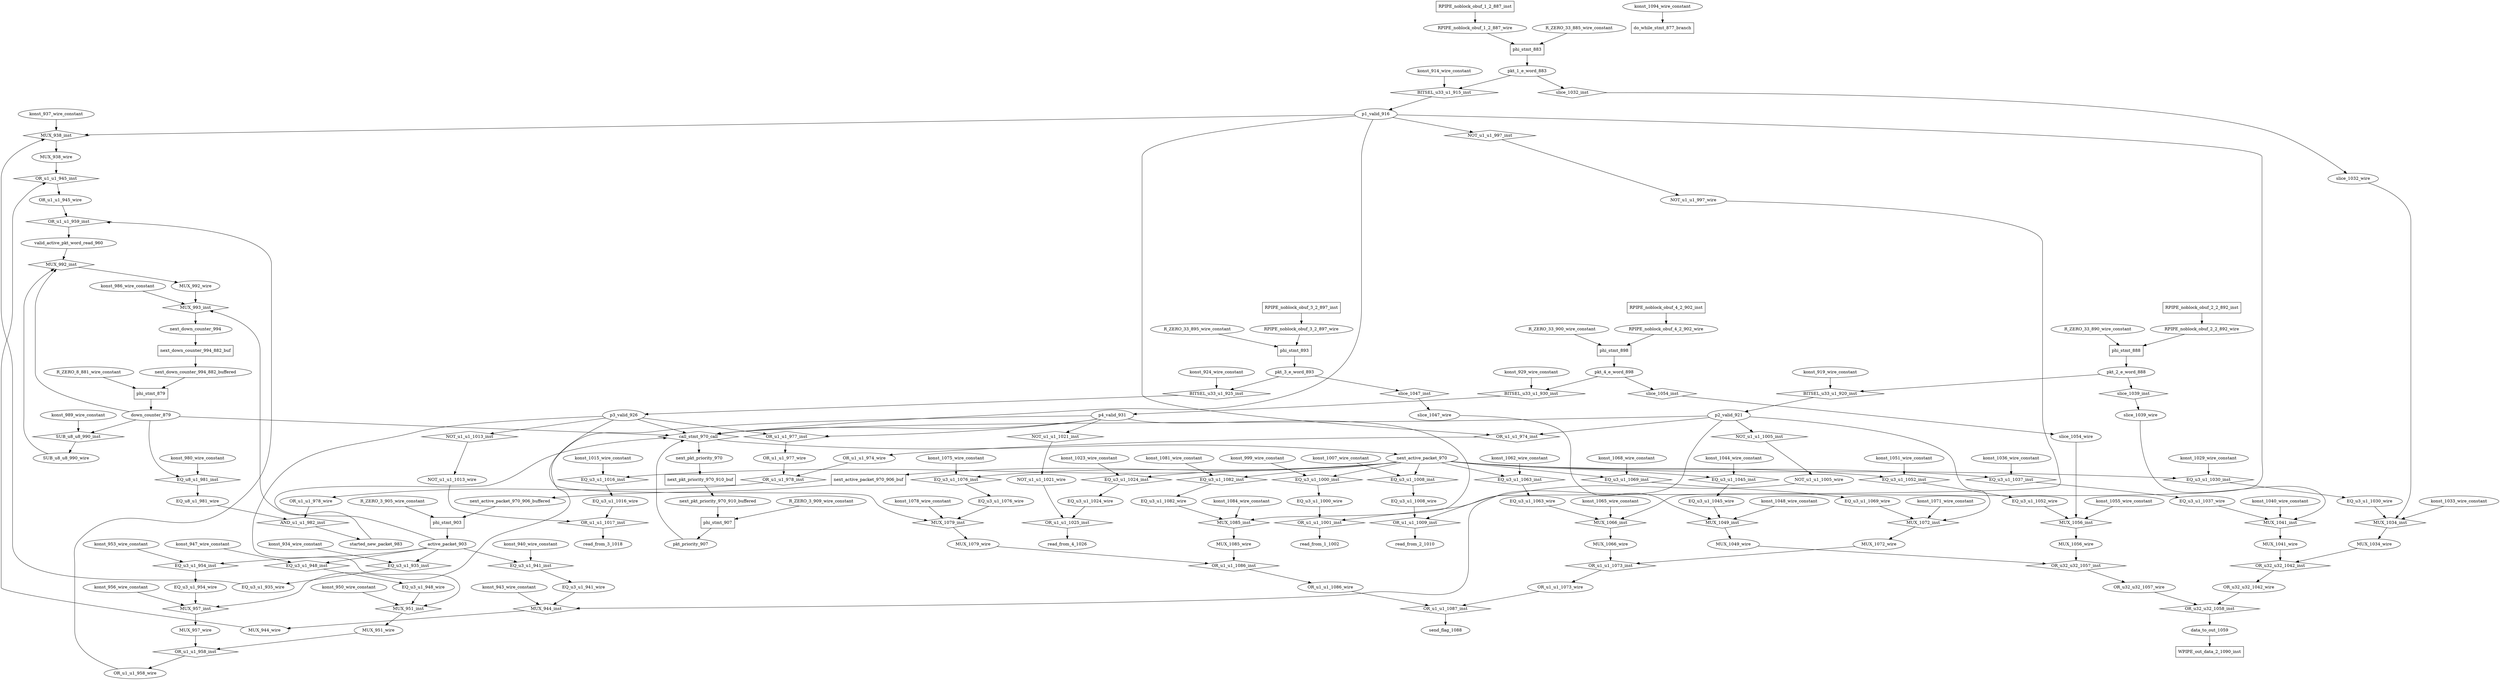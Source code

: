 digraph data_path {
  EQ_u3_u1_1000_wire [shape=ellipse];
  EQ_u3_u1_1008_wire [shape=ellipse];
  EQ_u3_u1_1016_wire [shape=ellipse];
  EQ_u3_u1_1024_wire [shape=ellipse];
  EQ_u3_u1_1030_wire [shape=ellipse];
  EQ_u3_u1_1037_wire [shape=ellipse];
  EQ_u3_u1_1045_wire [shape=ellipse];
  EQ_u3_u1_1052_wire [shape=ellipse];
  EQ_u3_u1_1063_wire [shape=ellipse];
  EQ_u3_u1_1069_wire [shape=ellipse];
  EQ_u3_u1_1076_wire [shape=ellipse];
  EQ_u3_u1_1082_wire [shape=ellipse];
  EQ_u3_u1_935_wire [shape=ellipse];
  EQ_u3_u1_941_wire [shape=ellipse];
  EQ_u3_u1_948_wire [shape=ellipse];
  EQ_u3_u1_954_wire [shape=ellipse];
  EQ_u8_u1_981_wire [shape=ellipse];
  MUX_1034_wire [shape=ellipse];
  MUX_1041_wire [shape=ellipse];
  MUX_1049_wire [shape=ellipse];
  MUX_1056_wire [shape=ellipse];
  MUX_1066_wire [shape=ellipse];
  MUX_1072_wire [shape=ellipse];
  MUX_1079_wire [shape=ellipse];
  MUX_1085_wire [shape=ellipse];
  MUX_938_wire [shape=ellipse];
  MUX_944_wire [shape=ellipse];
  MUX_951_wire [shape=ellipse];
  MUX_957_wire [shape=ellipse];
  MUX_992_wire [shape=ellipse];
  NOT_u1_u1_1005_wire [shape=ellipse];
  NOT_u1_u1_1013_wire [shape=ellipse];
  NOT_u1_u1_1021_wire [shape=ellipse];
  NOT_u1_u1_997_wire [shape=ellipse];
  OR_u1_u1_1073_wire [shape=ellipse];
  OR_u1_u1_1086_wire [shape=ellipse];
  OR_u1_u1_945_wire [shape=ellipse];
  OR_u1_u1_958_wire [shape=ellipse];
  OR_u1_u1_974_wire [shape=ellipse];
  OR_u1_u1_977_wire [shape=ellipse];
  OR_u1_u1_978_wire [shape=ellipse];
  OR_u32_u32_1042_wire [shape=ellipse];
  OR_u32_u32_1057_wire [shape=ellipse];
  RPIPE_noblock_obuf_1_2_887_wire [shape=ellipse];
  RPIPE_noblock_obuf_2_2_892_wire [shape=ellipse];
  RPIPE_noblock_obuf_3_2_897_wire [shape=ellipse];
  RPIPE_noblock_obuf_4_2_902_wire [shape=ellipse];
  R_ZERO_33_885_wire_constant [shape=ellipse];
  R_ZERO_33_890_wire_constant [shape=ellipse];
  R_ZERO_33_895_wire_constant [shape=ellipse];
  R_ZERO_33_900_wire_constant [shape=ellipse];
  R_ZERO_3_905_wire_constant [shape=ellipse];
  R_ZERO_3_909_wire_constant [shape=ellipse];
  R_ZERO_8_881_wire_constant [shape=ellipse];
  SUB_u8_u8_990_wire [shape=ellipse];
  active_packet_903 [shape=ellipse];
  data_to_out_1059 [shape=ellipse];
  down_counter_879 [shape=ellipse];
  konst_1007_wire_constant [shape=ellipse];
  konst_1015_wire_constant [shape=ellipse];
  konst_1023_wire_constant [shape=ellipse];
  konst_1029_wire_constant [shape=ellipse];
  konst_1033_wire_constant [shape=ellipse];
  konst_1036_wire_constant [shape=ellipse];
  konst_1040_wire_constant [shape=ellipse];
  konst_1044_wire_constant [shape=ellipse];
  konst_1048_wire_constant [shape=ellipse];
  konst_1051_wire_constant [shape=ellipse];
  konst_1055_wire_constant [shape=ellipse];
  konst_1062_wire_constant [shape=ellipse];
  konst_1065_wire_constant [shape=ellipse];
  konst_1068_wire_constant [shape=ellipse];
  konst_1071_wire_constant [shape=ellipse];
  konst_1075_wire_constant [shape=ellipse];
  konst_1078_wire_constant [shape=ellipse];
  konst_1081_wire_constant [shape=ellipse];
  konst_1084_wire_constant [shape=ellipse];
  konst_1094_wire_constant [shape=ellipse];
  konst_914_wire_constant [shape=ellipse];
  konst_919_wire_constant [shape=ellipse];
  konst_924_wire_constant [shape=ellipse];
  konst_929_wire_constant [shape=ellipse];
  konst_934_wire_constant [shape=ellipse];
  konst_937_wire_constant [shape=ellipse];
  konst_940_wire_constant [shape=ellipse];
  konst_943_wire_constant [shape=ellipse];
  konst_947_wire_constant [shape=ellipse];
  konst_950_wire_constant [shape=ellipse];
  konst_953_wire_constant [shape=ellipse];
  konst_956_wire_constant [shape=ellipse];
  konst_980_wire_constant [shape=ellipse];
  konst_986_wire_constant [shape=ellipse];
  konst_989_wire_constant [shape=ellipse];
  konst_999_wire_constant [shape=ellipse];
  next_active_packet_970 [shape=ellipse];
  next_active_packet_970_906_buffered [shape=ellipse];
  next_down_counter_994 [shape=ellipse];
  next_down_counter_994_882_buffered [shape=ellipse];
  next_pkt_priority_970 [shape=ellipse];
  next_pkt_priority_970_910_buffered [shape=ellipse];
  p1_valid_916 [shape=ellipse];
  p2_valid_921 [shape=ellipse];
  p3_valid_926 [shape=ellipse];
  p4_valid_931 [shape=ellipse];
  pkt_1_e_word_883 [shape=ellipse];
  pkt_2_e_word_888 [shape=ellipse];
  pkt_3_e_word_893 [shape=ellipse];
  pkt_4_e_word_898 [shape=ellipse];
  pkt_priority_907 [shape=ellipse];
  read_from_1_1002 [shape=ellipse];
  read_from_2_1010 [shape=ellipse];
  read_from_3_1018 [shape=ellipse];
  read_from_4_1026 [shape=ellipse];
  send_flag_1088 [shape=ellipse];
  slice_1032_wire [shape=ellipse];
  slice_1039_wire [shape=ellipse];
  slice_1047_wire [shape=ellipse];
  slice_1054_wire [shape=ellipse];
  started_new_packet_983 [shape=ellipse];
  valid_active_pkt_word_read_960 [shape=ellipse];
  AND_u1_u1_982_inst [shape=diamond];
OR_u1_u1_978_wire  -> AND_u1_u1_982_inst;
EQ_u8_u1_981_wire  -> AND_u1_u1_982_inst;
AND_u1_u1_982_inst -> started_new_packet_983;
  BITSEL_u33_u1_915_inst [shape=diamond];
pkt_1_e_word_883  -> BITSEL_u33_u1_915_inst;
konst_914_wire_constant  -> BITSEL_u33_u1_915_inst;
BITSEL_u33_u1_915_inst -> p1_valid_916;
  BITSEL_u33_u1_920_inst [shape=diamond];
pkt_2_e_word_888  -> BITSEL_u33_u1_920_inst;
konst_919_wire_constant  -> BITSEL_u33_u1_920_inst;
BITSEL_u33_u1_920_inst -> p2_valid_921;
  BITSEL_u33_u1_925_inst [shape=diamond];
pkt_3_e_word_893  -> BITSEL_u33_u1_925_inst;
konst_924_wire_constant  -> BITSEL_u33_u1_925_inst;
BITSEL_u33_u1_925_inst -> p3_valid_926;
  BITSEL_u33_u1_930_inst [shape=diamond];
pkt_4_e_word_898  -> BITSEL_u33_u1_930_inst;
konst_929_wire_constant  -> BITSEL_u33_u1_930_inst;
BITSEL_u33_u1_930_inst -> p4_valid_931;
  EQ_u3_u1_1000_inst [shape=diamond];
next_active_packet_970  -> EQ_u3_u1_1000_inst;
konst_999_wire_constant  -> EQ_u3_u1_1000_inst;
EQ_u3_u1_1000_inst -> EQ_u3_u1_1000_wire;
  EQ_u3_u1_1008_inst [shape=diamond];
next_active_packet_970  -> EQ_u3_u1_1008_inst;
konst_1007_wire_constant  -> EQ_u3_u1_1008_inst;
EQ_u3_u1_1008_inst -> EQ_u3_u1_1008_wire;
  EQ_u3_u1_1016_inst [shape=diamond];
next_active_packet_970  -> EQ_u3_u1_1016_inst;
konst_1015_wire_constant  -> EQ_u3_u1_1016_inst;
EQ_u3_u1_1016_inst -> EQ_u3_u1_1016_wire;
  EQ_u3_u1_1024_inst [shape=diamond];
next_active_packet_970  -> EQ_u3_u1_1024_inst;
konst_1023_wire_constant  -> EQ_u3_u1_1024_inst;
EQ_u3_u1_1024_inst -> EQ_u3_u1_1024_wire;
  EQ_u3_u1_1030_inst [shape=diamond];
next_active_packet_970  -> EQ_u3_u1_1030_inst;
konst_1029_wire_constant  -> EQ_u3_u1_1030_inst;
EQ_u3_u1_1030_inst -> EQ_u3_u1_1030_wire;
  EQ_u3_u1_1037_inst [shape=diamond];
next_active_packet_970  -> EQ_u3_u1_1037_inst;
konst_1036_wire_constant  -> EQ_u3_u1_1037_inst;
EQ_u3_u1_1037_inst -> EQ_u3_u1_1037_wire;
  EQ_u3_u1_1045_inst [shape=diamond];
next_active_packet_970  -> EQ_u3_u1_1045_inst;
konst_1044_wire_constant  -> EQ_u3_u1_1045_inst;
EQ_u3_u1_1045_inst -> EQ_u3_u1_1045_wire;
  EQ_u3_u1_1052_inst [shape=diamond];
next_active_packet_970  -> EQ_u3_u1_1052_inst;
konst_1051_wire_constant  -> EQ_u3_u1_1052_inst;
EQ_u3_u1_1052_inst -> EQ_u3_u1_1052_wire;
  EQ_u3_u1_1063_inst [shape=diamond];
next_active_packet_970  -> EQ_u3_u1_1063_inst;
konst_1062_wire_constant  -> EQ_u3_u1_1063_inst;
EQ_u3_u1_1063_inst -> EQ_u3_u1_1063_wire;
  EQ_u3_u1_1069_inst [shape=diamond];
next_active_packet_970  -> EQ_u3_u1_1069_inst;
konst_1068_wire_constant  -> EQ_u3_u1_1069_inst;
EQ_u3_u1_1069_inst -> EQ_u3_u1_1069_wire;
  EQ_u3_u1_1076_inst [shape=diamond];
next_active_packet_970  -> EQ_u3_u1_1076_inst;
konst_1075_wire_constant  -> EQ_u3_u1_1076_inst;
EQ_u3_u1_1076_inst -> EQ_u3_u1_1076_wire;
  EQ_u3_u1_1082_inst [shape=diamond];
next_active_packet_970  -> EQ_u3_u1_1082_inst;
konst_1081_wire_constant  -> EQ_u3_u1_1082_inst;
EQ_u3_u1_1082_inst -> EQ_u3_u1_1082_wire;
  EQ_u3_u1_935_inst [shape=diamond];
active_packet_903  -> EQ_u3_u1_935_inst;
konst_934_wire_constant  -> EQ_u3_u1_935_inst;
EQ_u3_u1_935_inst -> EQ_u3_u1_935_wire;
  EQ_u3_u1_941_inst [shape=diamond];
active_packet_903  -> EQ_u3_u1_941_inst;
konst_940_wire_constant  -> EQ_u3_u1_941_inst;
EQ_u3_u1_941_inst -> EQ_u3_u1_941_wire;
  EQ_u3_u1_948_inst [shape=diamond];
active_packet_903  -> EQ_u3_u1_948_inst;
konst_947_wire_constant  -> EQ_u3_u1_948_inst;
EQ_u3_u1_948_inst -> EQ_u3_u1_948_wire;
  EQ_u3_u1_954_inst [shape=diamond];
active_packet_903  -> EQ_u3_u1_954_inst;
konst_953_wire_constant  -> EQ_u3_u1_954_inst;
EQ_u3_u1_954_inst -> EQ_u3_u1_954_wire;
  EQ_u8_u1_981_inst [shape=diamond];
down_counter_879  -> EQ_u8_u1_981_inst;
konst_980_wire_constant  -> EQ_u8_u1_981_inst;
EQ_u8_u1_981_inst -> EQ_u8_u1_981_wire;
  MUX_1034_inst [shape=diamond];
EQ_u3_u1_1030_wire  -> MUX_1034_inst;
slice_1032_wire  -> MUX_1034_inst;
konst_1033_wire_constant  -> MUX_1034_inst;
MUX_1034_inst -> MUX_1034_wire;
  MUX_1041_inst [shape=diamond];
EQ_u3_u1_1037_wire  -> MUX_1041_inst;
slice_1039_wire  -> MUX_1041_inst;
konst_1040_wire_constant  -> MUX_1041_inst;
MUX_1041_inst -> MUX_1041_wire;
  MUX_1049_inst [shape=diamond];
EQ_u3_u1_1045_wire  -> MUX_1049_inst;
slice_1047_wire  -> MUX_1049_inst;
konst_1048_wire_constant  -> MUX_1049_inst;
MUX_1049_inst -> MUX_1049_wire;
  MUX_1056_inst [shape=diamond];
EQ_u3_u1_1052_wire  -> MUX_1056_inst;
slice_1054_wire  -> MUX_1056_inst;
konst_1055_wire_constant  -> MUX_1056_inst;
MUX_1056_inst -> MUX_1056_wire;
  MUX_1066_inst [shape=diamond];
EQ_u3_u1_1063_wire  -> MUX_1066_inst;
p1_valid_916  -> MUX_1066_inst;
konst_1065_wire_constant  -> MUX_1066_inst;
MUX_1066_inst -> MUX_1066_wire;
  MUX_1072_inst [shape=diamond];
EQ_u3_u1_1069_wire  -> MUX_1072_inst;
p2_valid_921  -> MUX_1072_inst;
konst_1071_wire_constant  -> MUX_1072_inst;
MUX_1072_inst -> MUX_1072_wire;
  MUX_1079_inst [shape=diamond];
EQ_u3_u1_1076_wire  -> MUX_1079_inst;
p3_valid_926  -> MUX_1079_inst;
konst_1078_wire_constant  -> MUX_1079_inst;
MUX_1079_inst -> MUX_1079_wire;
  MUX_1085_inst [shape=diamond];
EQ_u3_u1_1082_wire  -> MUX_1085_inst;
p4_valid_931  -> MUX_1085_inst;
konst_1084_wire_constant  -> MUX_1085_inst;
MUX_1085_inst -> MUX_1085_wire;
  MUX_938_inst [shape=diamond];
EQ_u3_u1_935_wire  -> MUX_938_inst;
p1_valid_916  -> MUX_938_inst;
konst_937_wire_constant  -> MUX_938_inst;
MUX_938_inst -> MUX_938_wire;
  MUX_944_inst [shape=diamond];
EQ_u3_u1_941_wire  -> MUX_944_inst;
p2_valid_921  -> MUX_944_inst;
konst_943_wire_constant  -> MUX_944_inst;
MUX_944_inst -> MUX_944_wire;
  MUX_951_inst [shape=diamond];
EQ_u3_u1_948_wire  -> MUX_951_inst;
p3_valid_926  -> MUX_951_inst;
konst_950_wire_constant  -> MUX_951_inst;
MUX_951_inst -> MUX_951_wire;
  MUX_957_inst [shape=diamond];
EQ_u3_u1_954_wire  -> MUX_957_inst;
p4_valid_931  -> MUX_957_inst;
konst_956_wire_constant  -> MUX_957_inst;
MUX_957_inst -> MUX_957_wire;
  MUX_992_inst [shape=diamond];
valid_active_pkt_word_read_960  -> MUX_992_inst;
SUB_u8_u8_990_wire  -> MUX_992_inst;
down_counter_879  -> MUX_992_inst;
MUX_992_inst -> MUX_992_wire;
  MUX_993_inst [shape=diamond];
started_new_packet_983  -> MUX_993_inst;
konst_986_wire_constant  -> MUX_993_inst;
MUX_992_wire  -> MUX_993_inst;
MUX_993_inst -> next_down_counter_994;
  NOT_u1_u1_1005_inst [shape=diamond];
p2_valid_921  -> NOT_u1_u1_1005_inst;
NOT_u1_u1_1005_inst -> NOT_u1_u1_1005_wire;
  NOT_u1_u1_1013_inst [shape=diamond];
p3_valid_926  -> NOT_u1_u1_1013_inst;
NOT_u1_u1_1013_inst -> NOT_u1_u1_1013_wire;
  NOT_u1_u1_1021_inst [shape=diamond];
p4_valid_931  -> NOT_u1_u1_1021_inst;
NOT_u1_u1_1021_inst -> NOT_u1_u1_1021_wire;
  NOT_u1_u1_997_inst [shape=diamond];
p1_valid_916  -> NOT_u1_u1_997_inst;
NOT_u1_u1_997_inst -> NOT_u1_u1_997_wire;
  OR_u1_u1_1001_inst [shape=diamond];
NOT_u1_u1_997_wire  -> OR_u1_u1_1001_inst;
EQ_u3_u1_1000_wire  -> OR_u1_u1_1001_inst;
OR_u1_u1_1001_inst -> read_from_1_1002;
  OR_u1_u1_1009_inst [shape=diamond];
NOT_u1_u1_1005_wire  -> OR_u1_u1_1009_inst;
EQ_u3_u1_1008_wire  -> OR_u1_u1_1009_inst;
OR_u1_u1_1009_inst -> read_from_2_1010;
  OR_u1_u1_1017_inst [shape=diamond];
NOT_u1_u1_1013_wire  -> OR_u1_u1_1017_inst;
EQ_u3_u1_1016_wire  -> OR_u1_u1_1017_inst;
OR_u1_u1_1017_inst -> read_from_3_1018;
  OR_u1_u1_1025_inst [shape=diamond];
NOT_u1_u1_1021_wire  -> OR_u1_u1_1025_inst;
EQ_u3_u1_1024_wire  -> OR_u1_u1_1025_inst;
OR_u1_u1_1025_inst -> read_from_4_1026;
  OR_u1_u1_1073_inst [shape=diamond];
MUX_1066_wire  -> OR_u1_u1_1073_inst;
MUX_1072_wire  -> OR_u1_u1_1073_inst;
OR_u1_u1_1073_inst -> OR_u1_u1_1073_wire;
  OR_u1_u1_1086_inst [shape=diamond];
MUX_1079_wire  -> OR_u1_u1_1086_inst;
MUX_1085_wire  -> OR_u1_u1_1086_inst;
OR_u1_u1_1086_inst -> OR_u1_u1_1086_wire;
  OR_u1_u1_1087_inst [shape=diamond];
OR_u1_u1_1073_wire  -> OR_u1_u1_1087_inst;
OR_u1_u1_1086_wire  -> OR_u1_u1_1087_inst;
OR_u1_u1_1087_inst -> send_flag_1088;
  OR_u1_u1_945_inst [shape=diamond];
MUX_938_wire  -> OR_u1_u1_945_inst;
MUX_944_wire  -> OR_u1_u1_945_inst;
OR_u1_u1_945_inst -> OR_u1_u1_945_wire;
  OR_u1_u1_958_inst [shape=diamond];
MUX_951_wire  -> OR_u1_u1_958_inst;
MUX_957_wire  -> OR_u1_u1_958_inst;
OR_u1_u1_958_inst -> OR_u1_u1_958_wire;
  OR_u1_u1_959_inst [shape=diamond];
OR_u1_u1_945_wire  -> OR_u1_u1_959_inst;
OR_u1_u1_958_wire  -> OR_u1_u1_959_inst;
OR_u1_u1_959_inst -> valid_active_pkt_word_read_960;
  OR_u1_u1_974_inst [shape=diamond];
p1_valid_916  -> OR_u1_u1_974_inst;
p2_valid_921  -> OR_u1_u1_974_inst;
OR_u1_u1_974_inst -> OR_u1_u1_974_wire;
  OR_u1_u1_977_inst [shape=diamond];
p3_valid_926  -> OR_u1_u1_977_inst;
p4_valid_931  -> OR_u1_u1_977_inst;
OR_u1_u1_977_inst -> OR_u1_u1_977_wire;
  OR_u1_u1_978_inst [shape=diamond];
OR_u1_u1_974_wire  -> OR_u1_u1_978_inst;
OR_u1_u1_977_wire  -> OR_u1_u1_978_inst;
OR_u1_u1_978_inst -> OR_u1_u1_978_wire;
  OR_u32_u32_1042_inst [shape=diamond];
MUX_1034_wire  -> OR_u32_u32_1042_inst;
MUX_1041_wire  -> OR_u32_u32_1042_inst;
OR_u32_u32_1042_inst -> OR_u32_u32_1042_wire;
  OR_u32_u32_1057_inst [shape=diamond];
MUX_1049_wire  -> OR_u32_u32_1057_inst;
MUX_1056_wire  -> OR_u32_u32_1057_inst;
OR_u32_u32_1057_inst -> OR_u32_u32_1057_wire;
  OR_u32_u32_1058_inst [shape=diamond];
OR_u32_u32_1042_wire  -> OR_u32_u32_1058_inst;
OR_u32_u32_1057_wire  -> OR_u32_u32_1058_inst;
OR_u32_u32_1058_inst -> data_to_out_1059;
  RPIPE_noblock_obuf_1_2_887_inst [shape=rectangle];
RPIPE_noblock_obuf_1_2_887_inst -> RPIPE_noblock_obuf_1_2_887_wire;
  RPIPE_noblock_obuf_2_2_892_inst [shape=rectangle];
RPIPE_noblock_obuf_2_2_892_inst -> RPIPE_noblock_obuf_2_2_892_wire;
  RPIPE_noblock_obuf_3_2_897_inst [shape=rectangle];
RPIPE_noblock_obuf_3_2_897_inst -> RPIPE_noblock_obuf_3_2_897_wire;
  RPIPE_noblock_obuf_4_2_902_inst [shape=rectangle];
RPIPE_noblock_obuf_4_2_902_inst -> RPIPE_noblock_obuf_4_2_902_wire;
  SUB_u8_u8_990_inst [shape=diamond];
down_counter_879  -> SUB_u8_u8_990_inst;
konst_989_wire_constant  -> SUB_u8_u8_990_inst;
SUB_u8_u8_990_inst -> SUB_u8_u8_990_wire;
  WPIPE_out_data_2_1090_inst [shape=rectangle];
data_to_out_1059  -> WPIPE_out_data_2_1090_inst;
  call_stmt_970_call [shape=diamond];
down_counter_879  -> call_stmt_970_call;
active_packet_903  -> call_stmt_970_call;
pkt_priority_907  -> call_stmt_970_call;
p1_valid_916  -> call_stmt_970_call;
p2_valid_921  -> call_stmt_970_call;
p3_valid_926  -> call_stmt_970_call;
p4_valid_931  -> call_stmt_970_call;
call_stmt_970_call -> next_active_packet_970;
call_stmt_970_call -> next_pkt_priority_970;
  do_while_stmt_877_branch [shape=rectangle];
konst_1094_wire_constant  -> do_while_stmt_877_branch;
  next_active_packet_970_906_buf [shape=rectangle];
next_active_packet_970  -> next_active_packet_970_906_buf;
next_active_packet_970_906_buf -> next_active_packet_970_906_buffered;
  next_down_counter_994_882_buf [shape=rectangle];
next_down_counter_994  -> next_down_counter_994_882_buf;
next_down_counter_994_882_buf -> next_down_counter_994_882_buffered;
  next_pkt_priority_970_910_buf [shape=rectangle];
next_pkt_priority_970  -> next_pkt_priority_970_910_buf;
next_pkt_priority_970_910_buf -> next_pkt_priority_970_910_buffered;
  phi_stmt_879 [shape=rectangle];
R_ZERO_8_881_wire_constant  -> phi_stmt_879;
next_down_counter_994_882_buffered  -> phi_stmt_879;
phi_stmt_879 -> down_counter_879;
  phi_stmt_883 [shape=rectangle];
R_ZERO_33_885_wire_constant  -> phi_stmt_883;
RPIPE_noblock_obuf_1_2_887_wire  -> phi_stmt_883;
phi_stmt_883 -> pkt_1_e_word_883;
  phi_stmt_888 [shape=rectangle];
R_ZERO_33_890_wire_constant  -> phi_stmt_888;
RPIPE_noblock_obuf_2_2_892_wire  -> phi_stmt_888;
phi_stmt_888 -> pkt_2_e_word_888;
  phi_stmt_893 [shape=rectangle];
R_ZERO_33_895_wire_constant  -> phi_stmt_893;
RPIPE_noblock_obuf_3_2_897_wire  -> phi_stmt_893;
phi_stmt_893 -> pkt_3_e_word_893;
  phi_stmt_898 [shape=rectangle];
R_ZERO_33_900_wire_constant  -> phi_stmt_898;
RPIPE_noblock_obuf_4_2_902_wire  -> phi_stmt_898;
phi_stmt_898 -> pkt_4_e_word_898;
  phi_stmt_903 [shape=rectangle];
R_ZERO_3_905_wire_constant  -> phi_stmt_903;
next_active_packet_970_906_buffered  -> phi_stmt_903;
phi_stmt_903 -> active_packet_903;
  phi_stmt_907 [shape=rectangle];
R_ZERO_3_909_wire_constant  -> phi_stmt_907;
next_pkt_priority_970_910_buffered  -> phi_stmt_907;
phi_stmt_907 -> pkt_priority_907;
  slice_1032_inst [shape=diamond];
pkt_1_e_word_883  -> slice_1032_inst;
slice_1032_inst -> slice_1032_wire;
  slice_1039_inst [shape=diamond];
pkt_2_e_word_888  -> slice_1039_inst;
slice_1039_inst -> slice_1039_wire;
  slice_1047_inst [shape=diamond];
pkt_3_e_word_893  -> slice_1047_inst;
slice_1047_inst -> slice_1047_wire;
  slice_1054_inst [shape=diamond];
pkt_4_e_word_898  -> slice_1054_inst;
slice_1054_inst -> slice_1054_wire;
}
